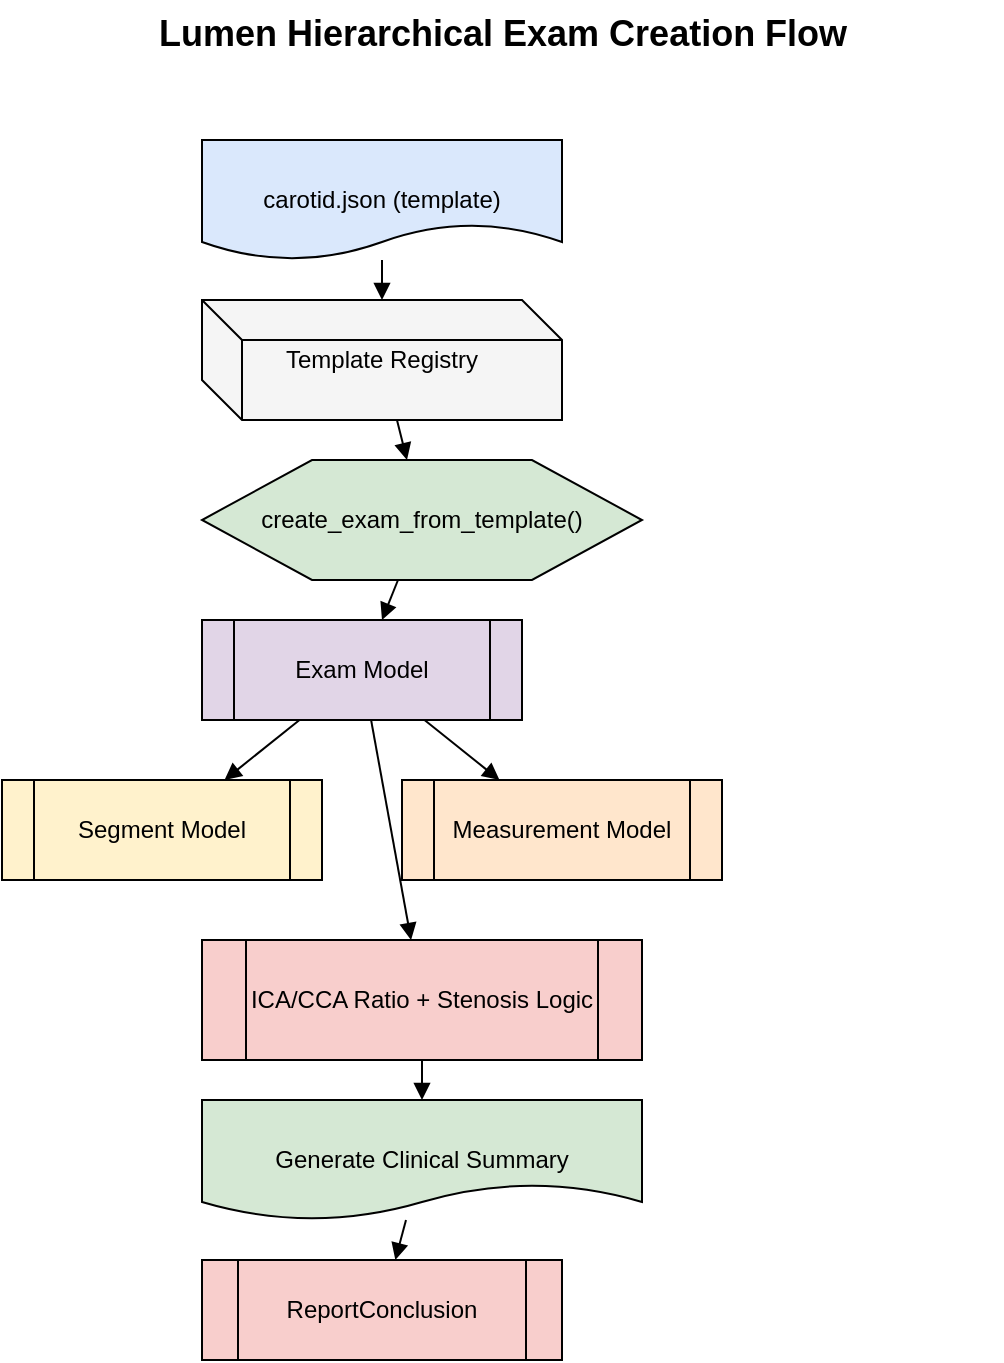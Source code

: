 <mxfile version="27.1.5">
  <diagram name="Hierarchical Exam Creation Flow" id="RCbeI4HwJGWfdUaFttje">
    <mxGraphModel dx="1544" dy="1102" grid="1" gridSize="10" guides="1" tooltips="1" connect="1" arrows="1" fold="1" page="1" pageScale="1" pageWidth="850" pageHeight="1100" math="0" shadow="0">
      <root>
        <mxCell id="0" />
        <mxCell id="1" parent="0" />
        <mxCell id="bh20omnAj4xGS9AuPNmo-42" value="Lumen Hierarchical Exam Creation Flow" style="text;html=1;fontSize=18;fontStyle=1;strokeColor=none;fillColor=none;align=center;" vertex="1" parent="1">
          <mxGeometry x="400" y="10" width="500" height="40" as="geometry" />
        </mxCell>
        <mxCell id="bh20omnAj4xGS9AuPNmo-43" value="carotid.json (template)" style="shape=document;whiteSpace=wrap;fillColor=#dae8fc;" vertex="1" parent="1">
          <mxGeometry x="500" y="80" width="180" height="60" as="geometry" />
        </mxCell>
        <mxCell id="bh20omnAj4xGS9AuPNmo-44" value="Template Registry" style="shape=cube;whiteSpace=wrap;fillColor=#f5f5f5;" vertex="1" parent="1">
          <mxGeometry x="500" y="160" width="180" height="60" as="geometry" />
        </mxCell>
        <mxCell id="bh20omnAj4xGS9AuPNmo-45" value="create_exam_from_template()" style="shape=hexagon;whiteSpace=wrap;fillColor=#d5e8d4;" vertex="1" parent="1">
          <mxGeometry x="500" y="240" width="220" height="60" as="geometry" />
        </mxCell>
        <mxCell id="bh20omnAj4xGS9AuPNmo-46" value="Exam Model" style="shape=process;whiteSpace=wrap;fillColor=#e1d5e7;" vertex="1" parent="1">
          <mxGeometry x="500" y="320" width="160" height="50" as="geometry" />
        </mxCell>
        <mxCell id="bh20omnAj4xGS9AuPNmo-47" value="Segment Model" style="shape=process;whiteSpace=wrap;fillColor=#fff2cc;" vertex="1" parent="1">
          <mxGeometry x="400" y="400" width="160" height="50" as="geometry" />
        </mxCell>
        <mxCell id="bh20omnAj4xGS9AuPNmo-48" value="Measurement Model" style="shape=process;whiteSpace=wrap;fillColor=#ffe6cc;" vertex="1" parent="1">
          <mxGeometry x="600" y="400" width="160" height="50" as="geometry" />
        </mxCell>
        <mxCell id="bh20omnAj4xGS9AuPNmo-49" value="ICA/CCA Ratio + Stenosis Logic" style="shape=process;whiteSpace=wrap;fillColor=#f8cecc;" vertex="1" parent="1">
          <mxGeometry x="500" y="480" width="220" height="60" as="geometry" />
        </mxCell>
        <mxCell id="bh20omnAj4xGS9AuPNmo-50" value="Generate Clinical Summary" style="shape=document;whiteSpace=wrap;fillColor=#d5e8d4;" vertex="1" parent="1">
          <mxGeometry x="500" y="560" width="220" height="60" as="geometry" />
        </mxCell>
        <mxCell id="bh20omnAj4xGS9AuPNmo-51" value="ReportConclusion" style="shape=process;whiteSpace=wrap;fillColor=#f8cecc;" vertex="1" parent="1">
          <mxGeometry x="500" y="640" width="180" height="50" as="geometry" />
        </mxCell>
        <mxCell id="bh20omnAj4xGS9AuPNmo-52" style="endArrow=block;" edge="1" parent="1" source="bh20omnAj4xGS9AuPNmo-43" target="bh20omnAj4xGS9AuPNmo-44">
          <mxGeometry relative="1" as="geometry" />
        </mxCell>
        <mxCell id="bh20omnAj4xGS9AuPNmo-53" style="endArrow=block;" edge="1" parent="1" source="bh20omnAj4xGS9AuPNmo-44" target="bh20omnAj4xGS9AuPNmo-45">
          <mxGeometry relative="1" as="geometry" />
        </mxCell>
        <mxCell id="bh20omnAj4xGS9AuPNmo-54" style="endArrow=block;" edge="1" parent="1" source="bh20omnAj4xGS9AuPNmo-45" target="bh20omnAj4xGS9AuPNmo-46">
          <mxGeometry relative="1" as="geometry" />
        </mxCell>
        <mxCell id="bh20omnAj4xGS9AuPNmo-55" style="endArrow=block;" edge="1" parent="1" source="bh20omnAj4xGS9AuPNmo-46" target="bh20omnAj4xGS9AuPNmo-47">
          <mxGeometry relative="1" as="geometry" />
        </mxCell>
        <mxCell id="bh20omnAj4xGS9AuPNmo-56" style="endArrow=block;" edge="1" parent="1" source="bh20omnAj4xGS9AuPNmo-46" target="bh20omnAj4xGS9AuPNmo-48">
          <mxGeometry relative="1" as="geometry" />
        </mxCell>
        <mxCell id="bh20omnAj4xGS9AuPNmo-57" style="endArrow=block;" edge="1" parent="1" source="bh20omnAj4xGS9AuPNmo-46" target="bh20omnAj4xGS9AuPNmo-49">
          <mxGeometry relative="1" as="geometry" />
        </mxCell>
        <mxCell id="bh20omnAj4xGS9AuPNmo-58" style="endArrow=block;" edge="1" parent="1" source="bh20omnAj4xGS9AuPNmo-49" target="bh20omnAj4xGS9AuPNmo-50">
          <mxGeometry relative="1" as="geometry" />
        </mxCell>
        <mxCell id="bh20omnAj4xGS9AuPNmo-59" style="endArrow=block;" edge="1" parent="1" source="bh20omnAj4xGS9AuPNmo-50" target="bh20omnAj4xGS9AuPNmo-51">
          <mxGeometry relative="1" as="geometry" />
        </mxCell>
      </root>
    </mxGraphModel>
  </diagram>
</mxfile>
